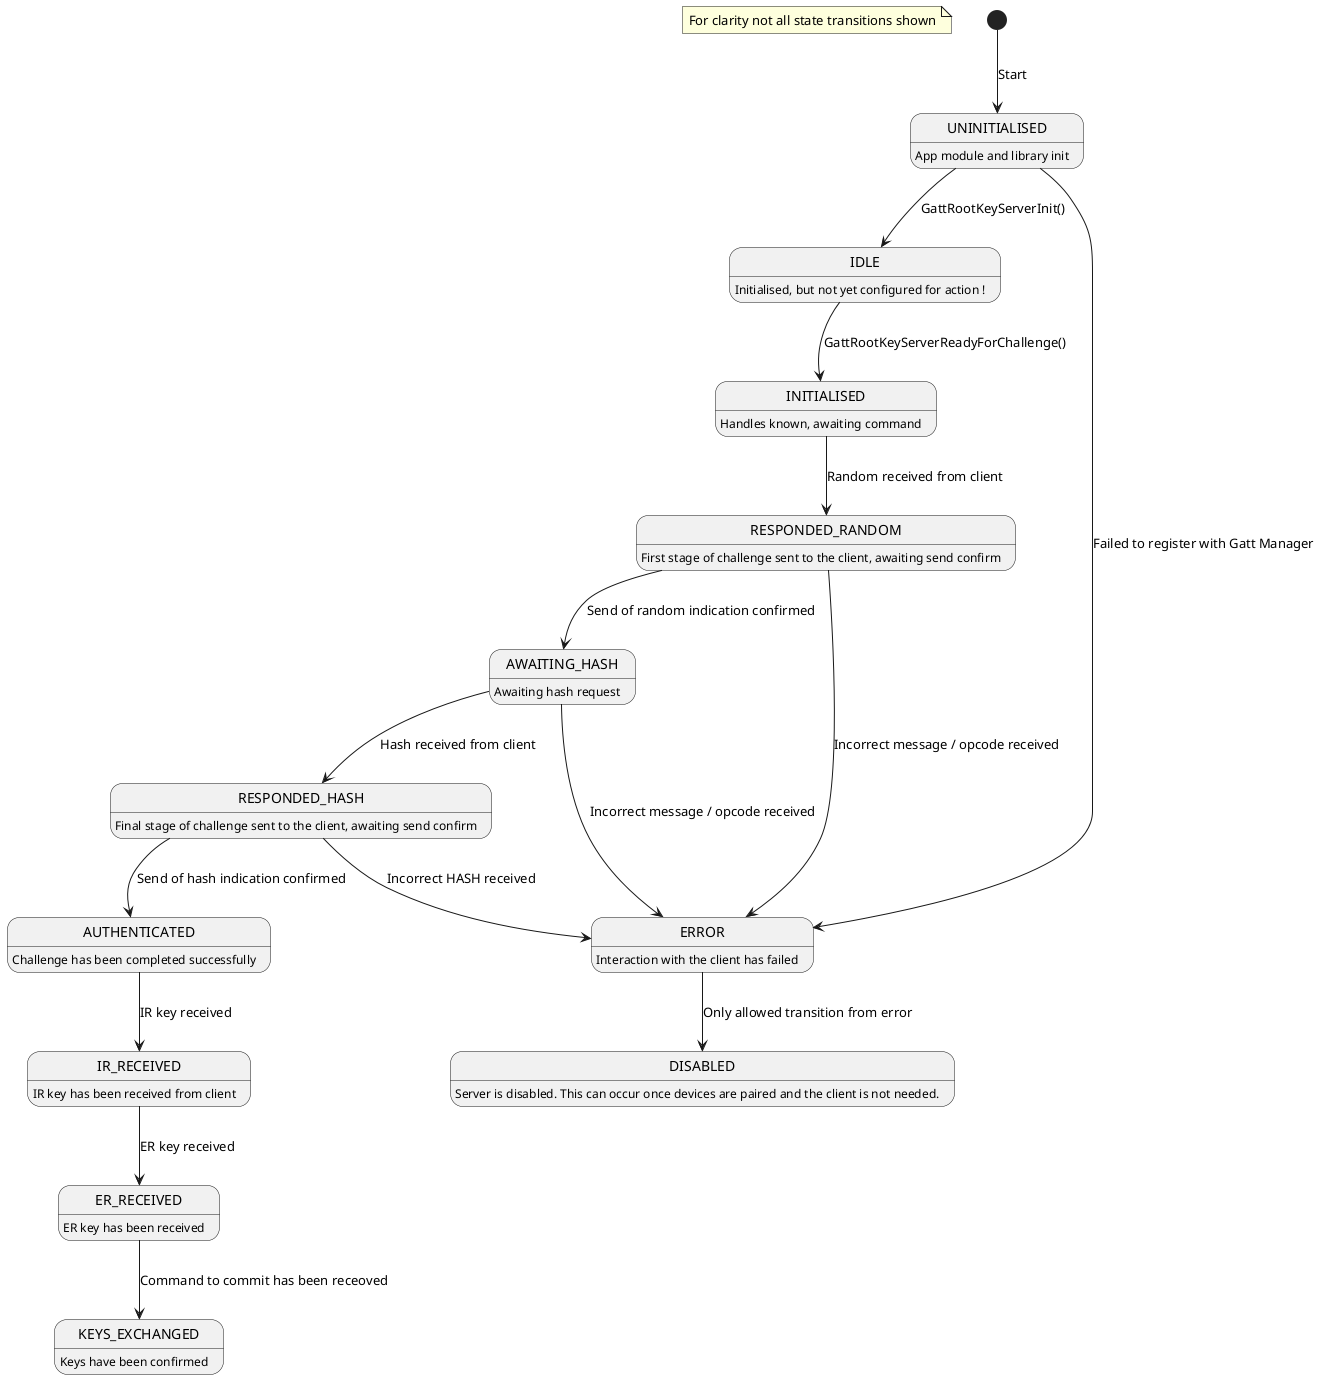 @startuml


    note "For clarity not all state transitions shown" as N1

    [*] -down-> UNINITIALISED : Start

    UNINITIALISED : App module and library init
    UNINITIALISED --> IDLE : GattRootKeyServerInit()
    UNINITIALISED --> ERROR : Failed to register with Gatt Manager

    DISABLED : Server is disabled. This can occur once devices are paired and the client is not needed.

    IDLE : Initialised, but not yet configured for action !
    IDLE --> INITIALISED : GattRootKeyServerReadyForChallenge()

    INITIALISED : Handles known, awaiting command
    INITIALISED --> RESPONDED_RANDOM : Random received from client

    RESPONDED_RANDOM : First stage of challenge sent to the client, awaiting send confirm
    RESPONDED_RANDOM --> AWAITING_HASH : Send of random indication confirmed
    RESPONDED_RANDOM --> ERROR : Incorrect message / opcode received

    AWAITING_HASH : Awaiting hash request
    AWAITING_HASH --> RESPONDED_HASH : Hash received from client
    AWAITING_HASH --> ERROR : Incorrect message / opcode received

    RESPONDED_HASH : Final stage of challenge sent to the client, awaiting send confirm
    RESPONDED_HASH --> AUTHENTICATED :Send of hash indication confirmed
    RESPONDED_HASH --> ERROR : Incorrect HASH received

    AUTHENTICATED : Challenge has been completed successfully
    AUTHENTICATED --> IR_RECEIVED : IR key received

    IR_RECEIVED : IR key has been received from client
    IR_RECEIVED --> ER_RECEIVED : ER key received

    ER_RECEIVED : ER key has been received 
    ER_RECEIVED --> KEYS_EXCHANGED : Command to commit has been receoved

    KEYS_EXCHANGED : Keys have been confirmed

    ERROR : Interaction with the client has failed
    ERROR --> DISABLED: Only allowed transition from error

@enduml
